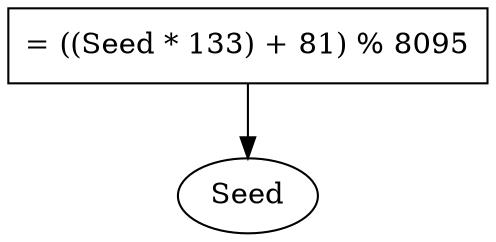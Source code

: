 digraph RandomInteger_DFG {
    node [shape=ellipse];
    Seed [label="Seed"];
    node [shape=box];
    ComputeSeed [label="= ((Seed * 133) + 81) % 8095"];
    ComputeSeed -> Seed;
}